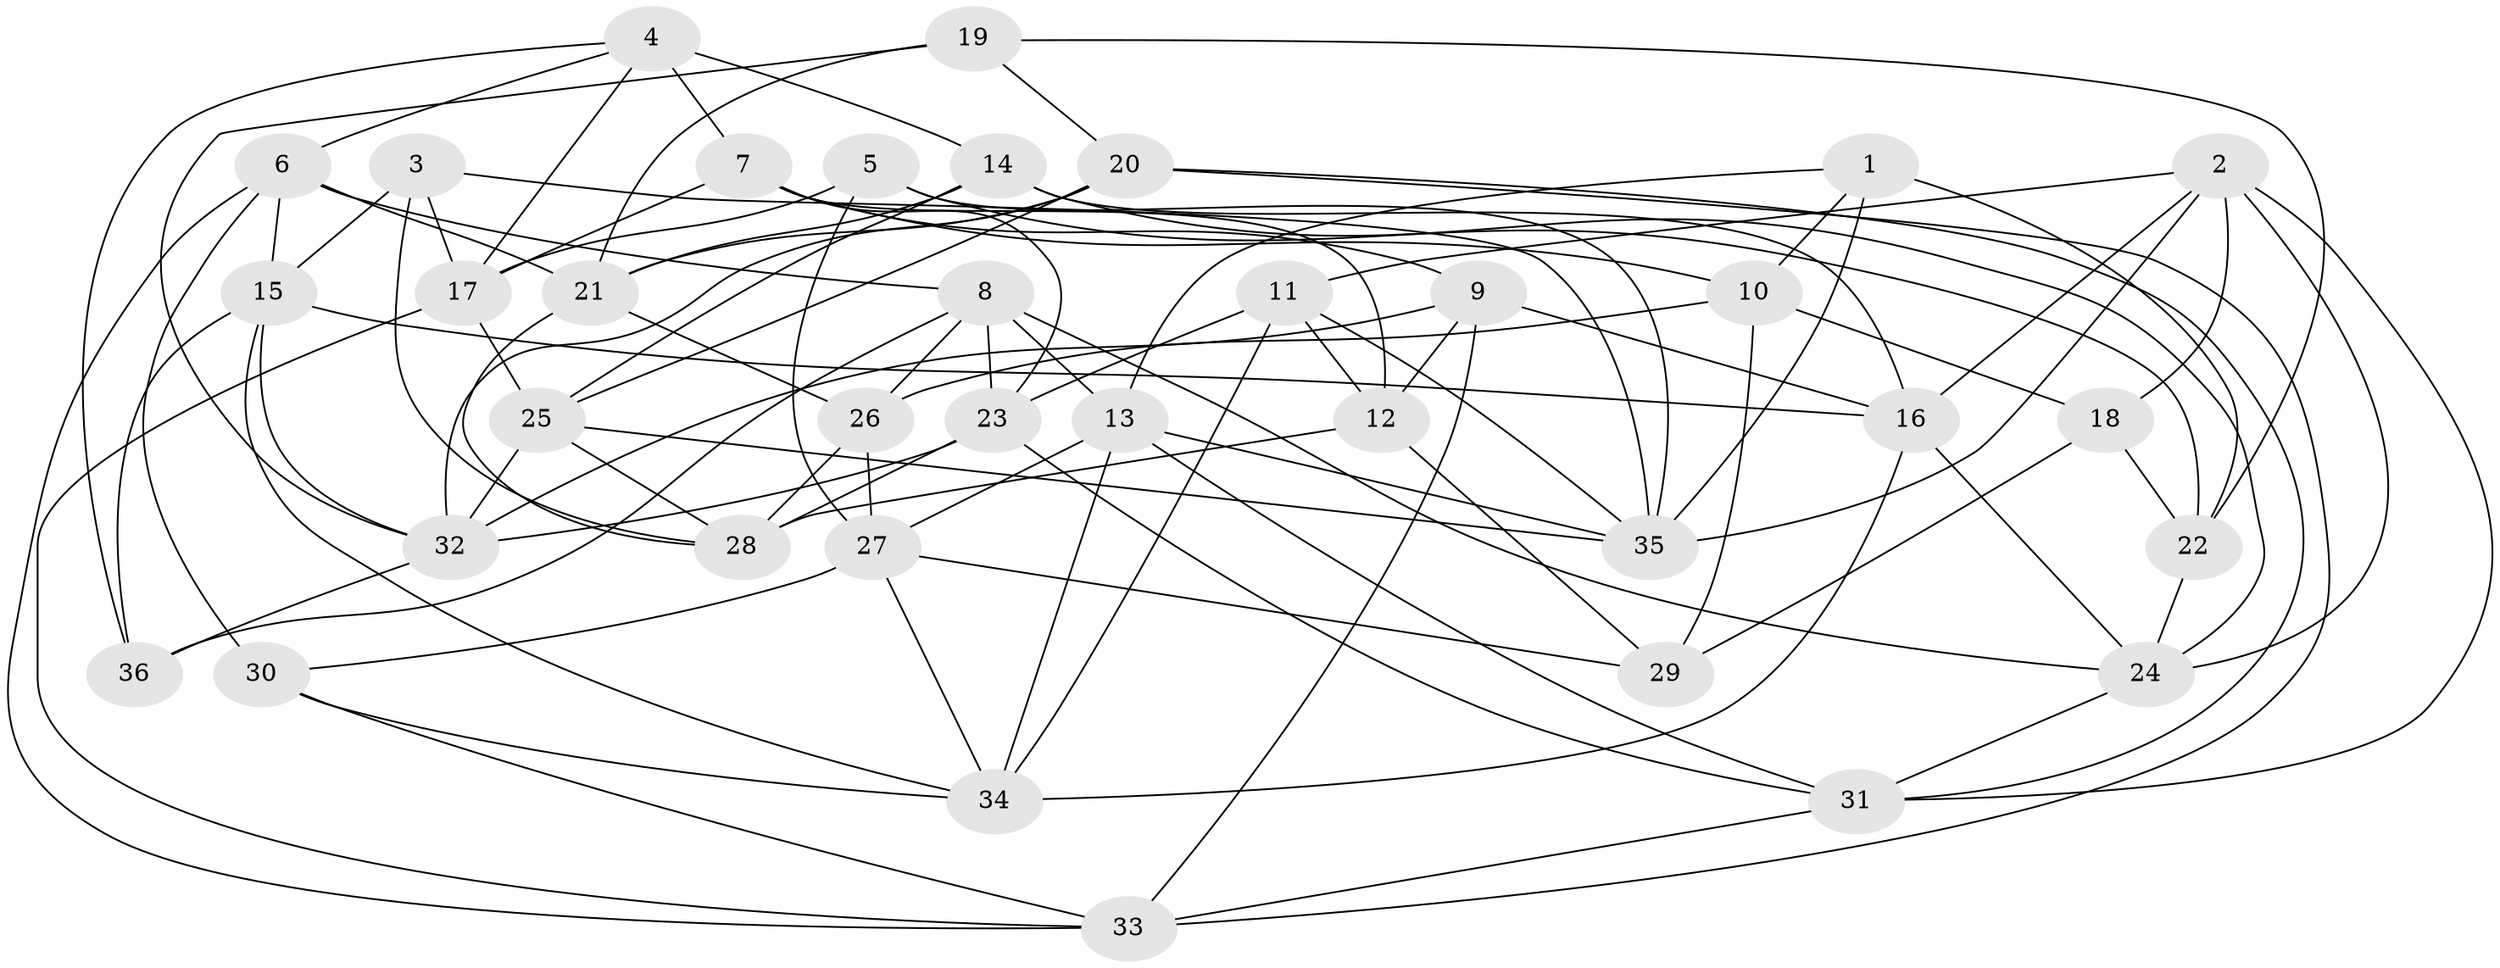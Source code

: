 // original degree distribution, {4: 1.0}
// Generated by graph-tools (version 1.1) at 2025/38/03/04/25 23:38:07]
// undirected, 36 vertices, 97 edges
graph export_dot {
  node [color=gray90,style=filled];
  1;
  2;
  3;
  4;
  5;
  6;
  7;
  8;
  9;
  10;
  11;
  12;
  13;
  14;
  15;
  16;
  17;
  18;
  19;
  20;
  21;
  22;
  23;
  24;
  25;
  26;
  27;
  28;
  29;
  30;
  31;
  32;
  33;
  34;
  35;
  36;
  1 -- 10 [weight=1.0];
  1 -- 13 [weight=1.0];
  1 -- 22 [weight=1.0];
  1 -- 35 [weight=1.0];
  2 -- 11 [weight=1.0];
  2 -- 16 [weight=1.0];
  2 -- 18 [weight=1.0];
  2 -- 24 [weight=1.0];
  2 -- 31 [weight=1.0];
  2 -- 35 [weight=1.0];
  3 -- 15 [weight=1.0];
  3 -- 17 [weight=1.0];
  3 -- 28 [weight=1.0];
  3 -- 35 [weight=1.0];
  4 -- 6 [weight=1.0];
  4 -- 7 [weight=1.0];
  4 -- 14 [weight=2.0];
  4 -- 17 [weight=1.0];
  4 -- 36 [weight=1.0];
  5 -- 17 [weight=1.0];
  5 -- 22 [weight=1.0];
  5 -- 27 [weight=1.0];
  5 -- 35 [weight=1.0];
  6 -- 8 [weight=1.0];
  6 -- 15 [weight=1.0];
  6 -- 21 [weight=1.0];
  6 -- 30 [weight=1.0];
  6 -- 33 [weight=1.0];
  7 -- 9 [weight=1.0];
  7 -- 10 [weight=1.0];
  7 -- 12 [weight=1.0];
  7 -- 17 [weight=1.0];
  7 -- 23 [weight=1.0];
  8 -- 13 [weight=1.0];
  8 -- 23 [weight=1.0];
  8 -- 24 [weight=1.0];
  8 -- 26 [weight=1.0];
  8 -- 36 [weight=1.0];
  9 -- 12 [weight=1.0];
  9 -- 16 [weight=1.0];
  9 -- 32 [weight=2.0];
  9 -- 33 [weight=1.0];
  10 -- 18 [weight=1.0];
  10 -- 26 [weight=2.0];
  10 -- 29 [weight=1.0];
  11 -- 12 [weight=1.0];
  11 -- 23 [weight=1.0];
  11 -- 34 [weight=1.0];
  11 -- 35 [weight=2.0];
  12 -- 28 [weight=1.0];
  12 -- 29 [weight=2.0];
  13 -- 27 [weight=1.0];
  13 -- 31 [weight=1.0];
  13 -- 34 [weight=1.0];
  13 -- 35 [weight=1.0];
  14 -- 16 [weight=1.0];
  14 -- 21 [weight=1.0];
  14 -- 24 [weight=1.0];
  14 -- 25 [weight=1.0];
  15 -- 16 [weight=1.0];
  15 -- 32 [weight=1.0];
  15 -- 34 [weight=1.0];
  15 -- 36 [weight=1.0];
  16 -- 24 [weight=1.0];
  16 -- 34 [weight=1.0];
  17 -- 25 [weight=1.0];
  17 -- 33 [weight=1.0];
  18 -- 22 [weight=2.0];
  18 -- 29 [weight=2.0];
  19 -- 20 [weight=1.0];
  19 -- 21 [weight=1.0];
  19 -- 22 [weight=1.0];
  19 -- 32 [weight=1.0];
  20 -- 21 [weight=1.0];
  20 -- 25 [weight=1.0];
  20 -- 31 [weight=1.0];
  20 -- 32 [weight=1.0];
  20 -- 33 [weight=1.0];
  21 -- 26 [weight=1.0];
  21 -- 28 [weight=1.0];
  22 -- 24 [weight=1.0];
  23 -- 28 [weight=1.0];
  23 -- 31 [weight=1.0];
  23 -- 32 [weight=1.0];
  24 -- 31 [weight=1.0];
  25 -- 28 [weight=1.0];
  25 -- 32 [weight=1.0];
  25 -- 35 [weight=1.0];
  26 -- 27 [weight=1.0];
  26 -- 28 [weight=1.0];
  27 -- 29 [weight=1.0];
  27 -- 30 [weight=1.0];
  27 -- 34 [weight=1.0];
  30 -- 33 [weight=1.0];
  30 -- 34 [weight=1.0];
  31 -- 33 [weight=1.0];
  32 -- 36 [weight=1.0];
}
